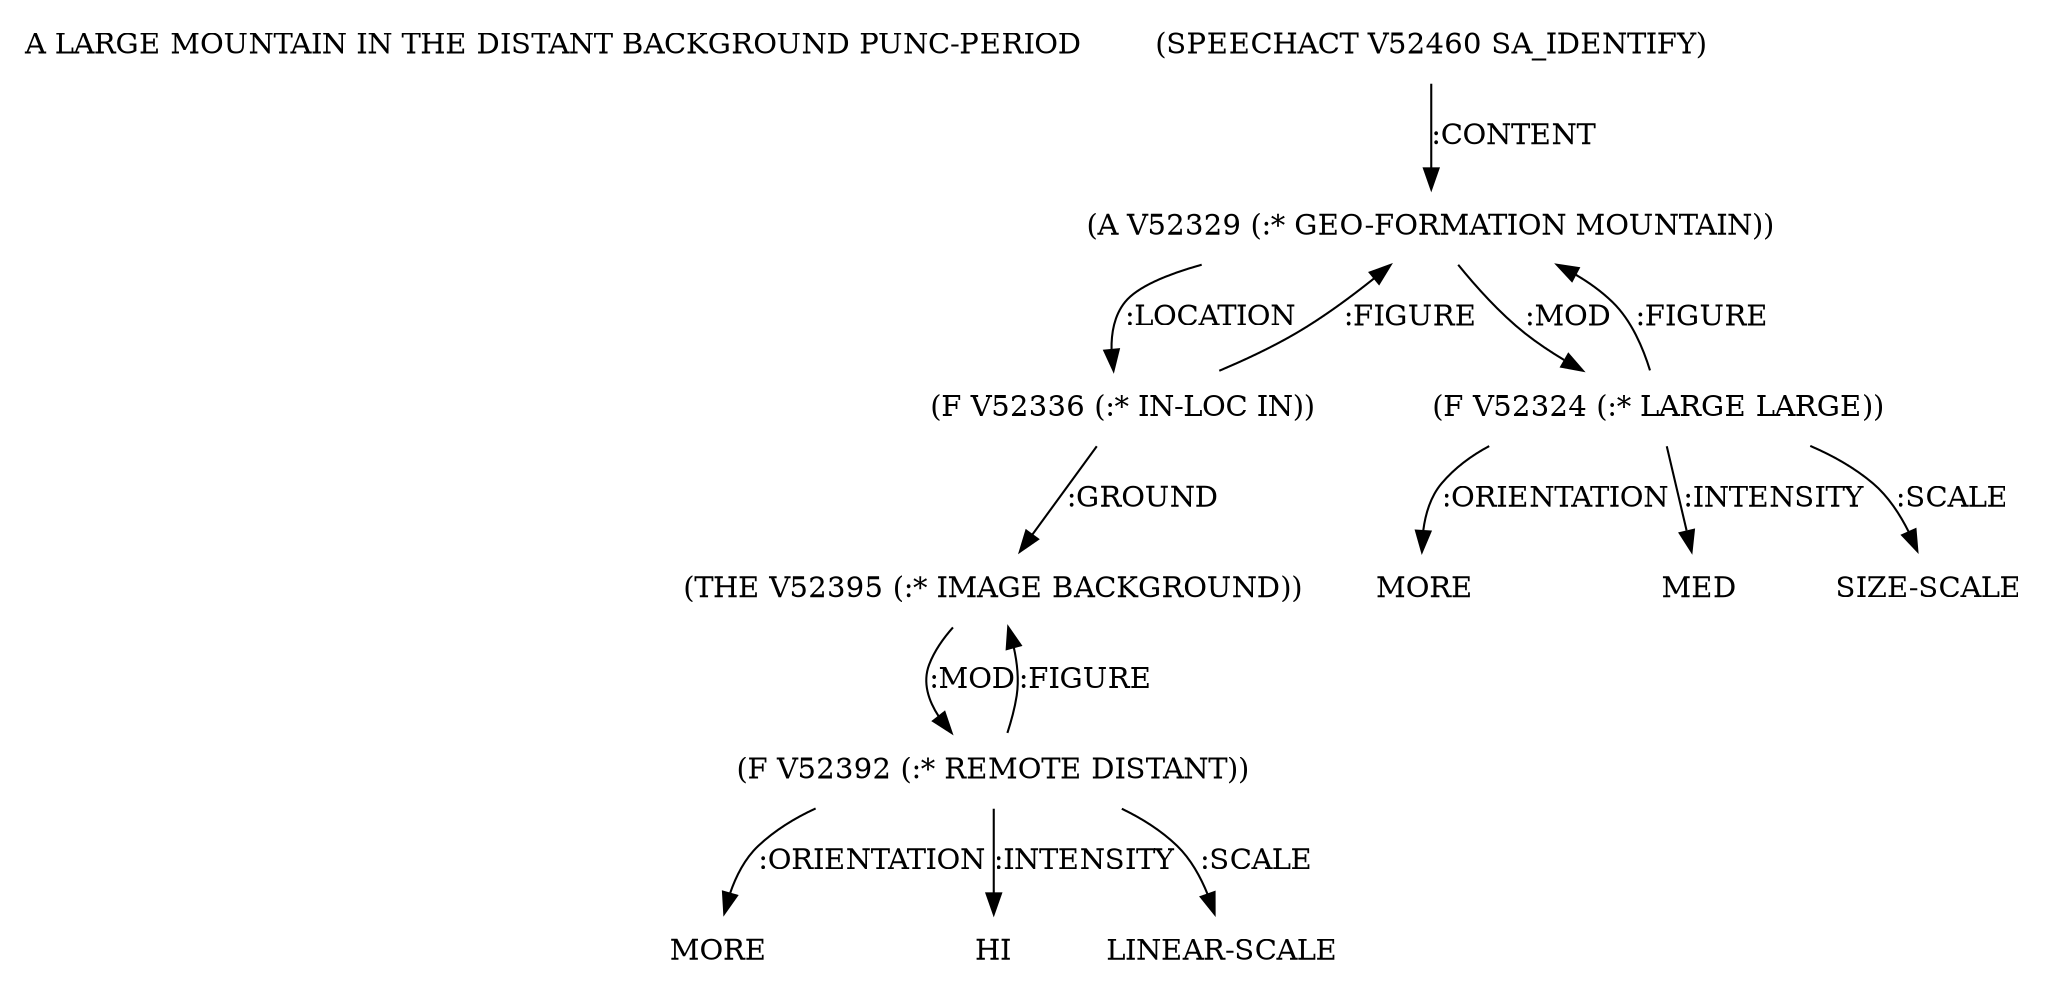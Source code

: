digraph Terms {
  node [shape=none]
  "A LARGE MOUNTAIN IN THE DISTANT BACKGROUND PUNC-PERIOD"
  "V52460" [label="(SPEECHACT V52460 SA_IDENTIFY)"]
  "V52460" -> "V52329" [label=":CONTENT"]
  "V52329" [label="(A V52329 (:* GEO-FORMATION MOUNTAIN))"]
  "V52329" -> "V52336" [label=":LOCATION"]
  "V52329" -> "V52324" [label=":MOD"]
  "V52324" [label="(F V52324 (:* LARGE LARGE))"]
  "V52324" -> "NT53026" [label=":ORIENTATION"]
  "NT53026" [label="MORE"]
  "V52324" -> "NT53027" [label=":INTENSITY"]
  "NT53027" [label="MED"]
  "V52324" -> "V52329" [label=":FIGURE"]
  "V52324" -> "NT53028" [label=":SCALE"]
  "NT53028" [label="SIZE-SCALE"]
  "V52336" [label="(F V52336 (:* IN-LOC IN))"]
  "V52336" -> "V52395" [label=":GROUND"]
  "V52336" -> "V52329" [label=":FIGURE"]
  "V52395" [label="(THE V52395 (:* IMAGE BACKGROUND))"]
  "V52395" -> "V52392" [label=":MOD"]
  "V52392" [label="(F V52392 (:* REMOTE DISTANT))"]
  "V52392" -> "NT53029" [label=":ORIENTATION"]
  "NT53029" [label="MORE"]
  "V52392" -> "NT53030" [label=":INTENSITY"]
  "NT53030" [label="HI"]
  "V52392" -> "V52395" [label=":FIGURE"]
  "V52392" -> "NT53031" [label=":SCALE"]
  "NT53031" [label="LINEAR-SCALE"]
}
